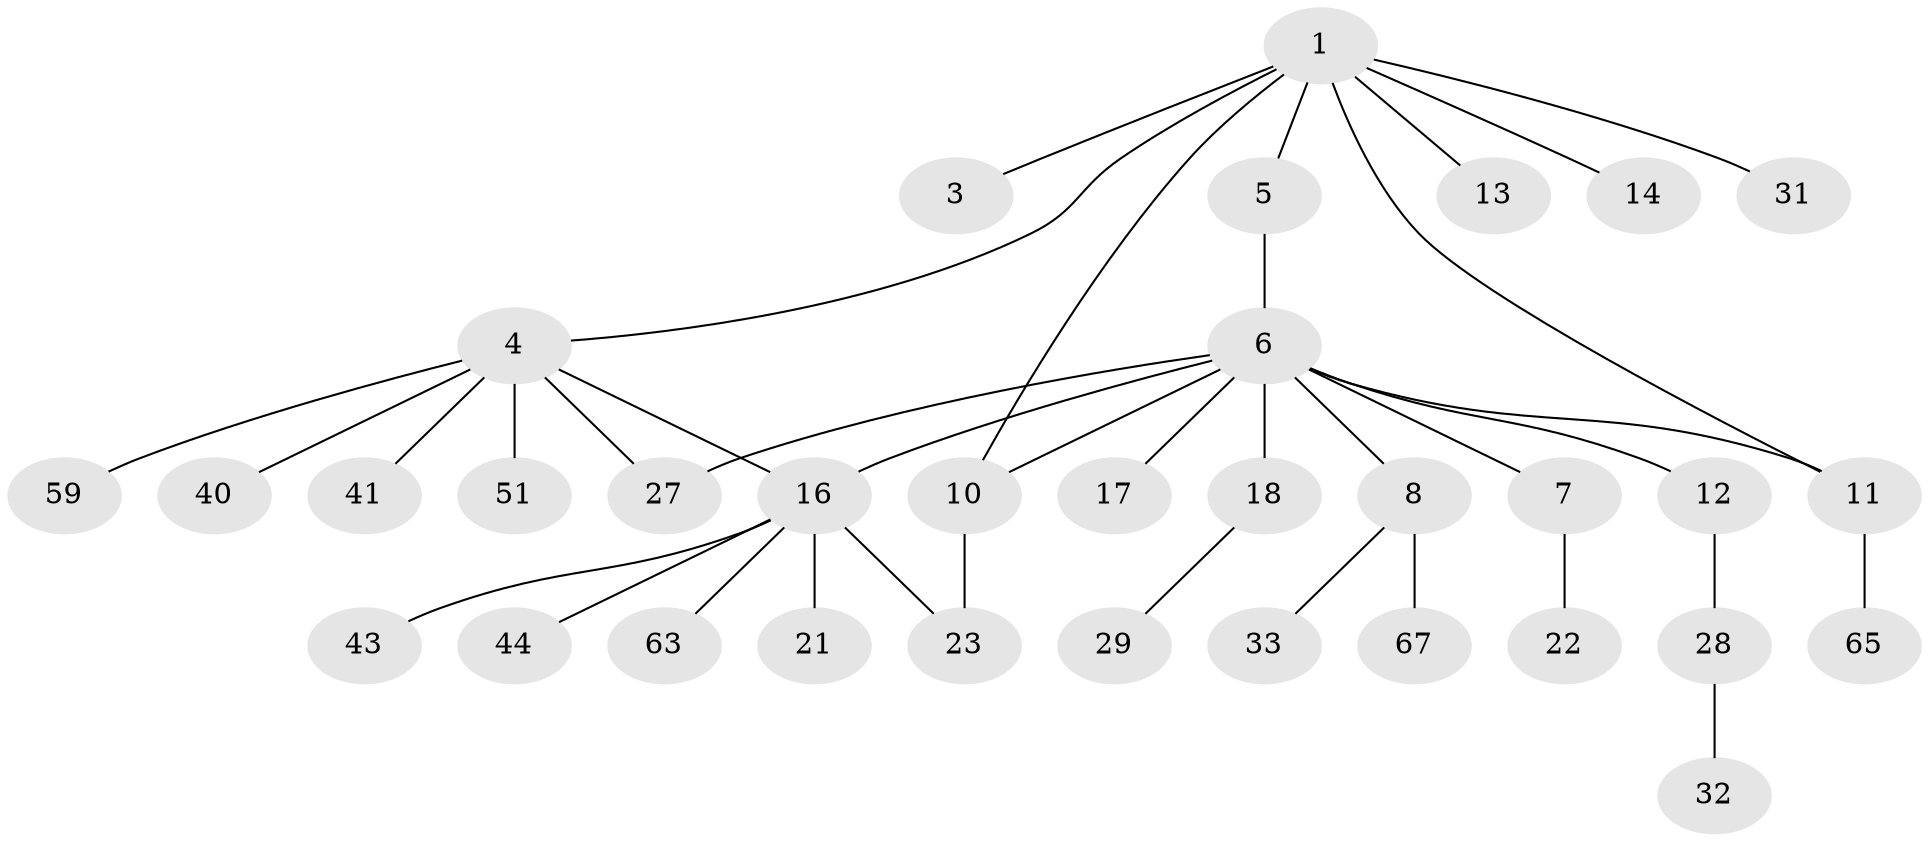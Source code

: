 // original degree distribution, {8: 0.014925373134328358, 3: 0.08955223880597014, 1: 0.6268656716417911, 7: 0.014925373134328358, 2: 0.14925373134328357, 20: 0.014925373134328358, 5: 0.014925373134328358, 4: 0.04477611940298507, 6: 0.029850746268656716}
// Generated by graph-tools (version 1.1) at 2025/14/03/09/25 04:14:38]
// undirected, 33 vertices, 37 edges
graph export_dot {
graph [start="1"]
  node [color=gray90,style=filled];
  1 [super="+25+2+47"];
  3;
  4;
  5;
  6 [super="+39+58+60+62+64+57+53+54+46+9+26"];
  7;
  8;
  10 [super="+19"];
  11 [super="+15+34+48"];
  12 [super="+35+24+30+42"];
  13;
  14;
  16 [super="+20+52"];
  17;
  18;
  21;
  22;
  23;
  27 [super="+38"];
  28;
  29;
  31 [super="+66"];
  32;
  33;
  40;
  41;
  43;
  44 [super="+55"];
  51;
  59;
  63;
  65;
  67;
  1 -- 4;
  1 -- 5;
  1 -- 11;
  1 -- 13;
  1 -- 14;
  1 -- 31;
  1 -- 10;
  1 -- 3;
  4 -- 16;
  4 -- 27;
  4 -- 40;
  4 -- 41;
  4 -- 51;
  4 -- 59;
  5 -- 6;
  6 -- 7;
  6 -- 8;
  6 -- 10;
  6 -- 12 [weight=2];
  6 -- 16;
  6 -- 18;
  6 -- 27;
  6 -- 11;
  6 -- 17;
  7 -- 22;
  8 -- 33;
  8 -- 67;
  10 -- 23;
  11 -- 65;
  12 -- 28;
  16 -- 21;
  16 -- 23;
  16 -- 43;
  16 -- 44;
  16 -- 63;
  18 -- 29;
  28 -- 32;
}
